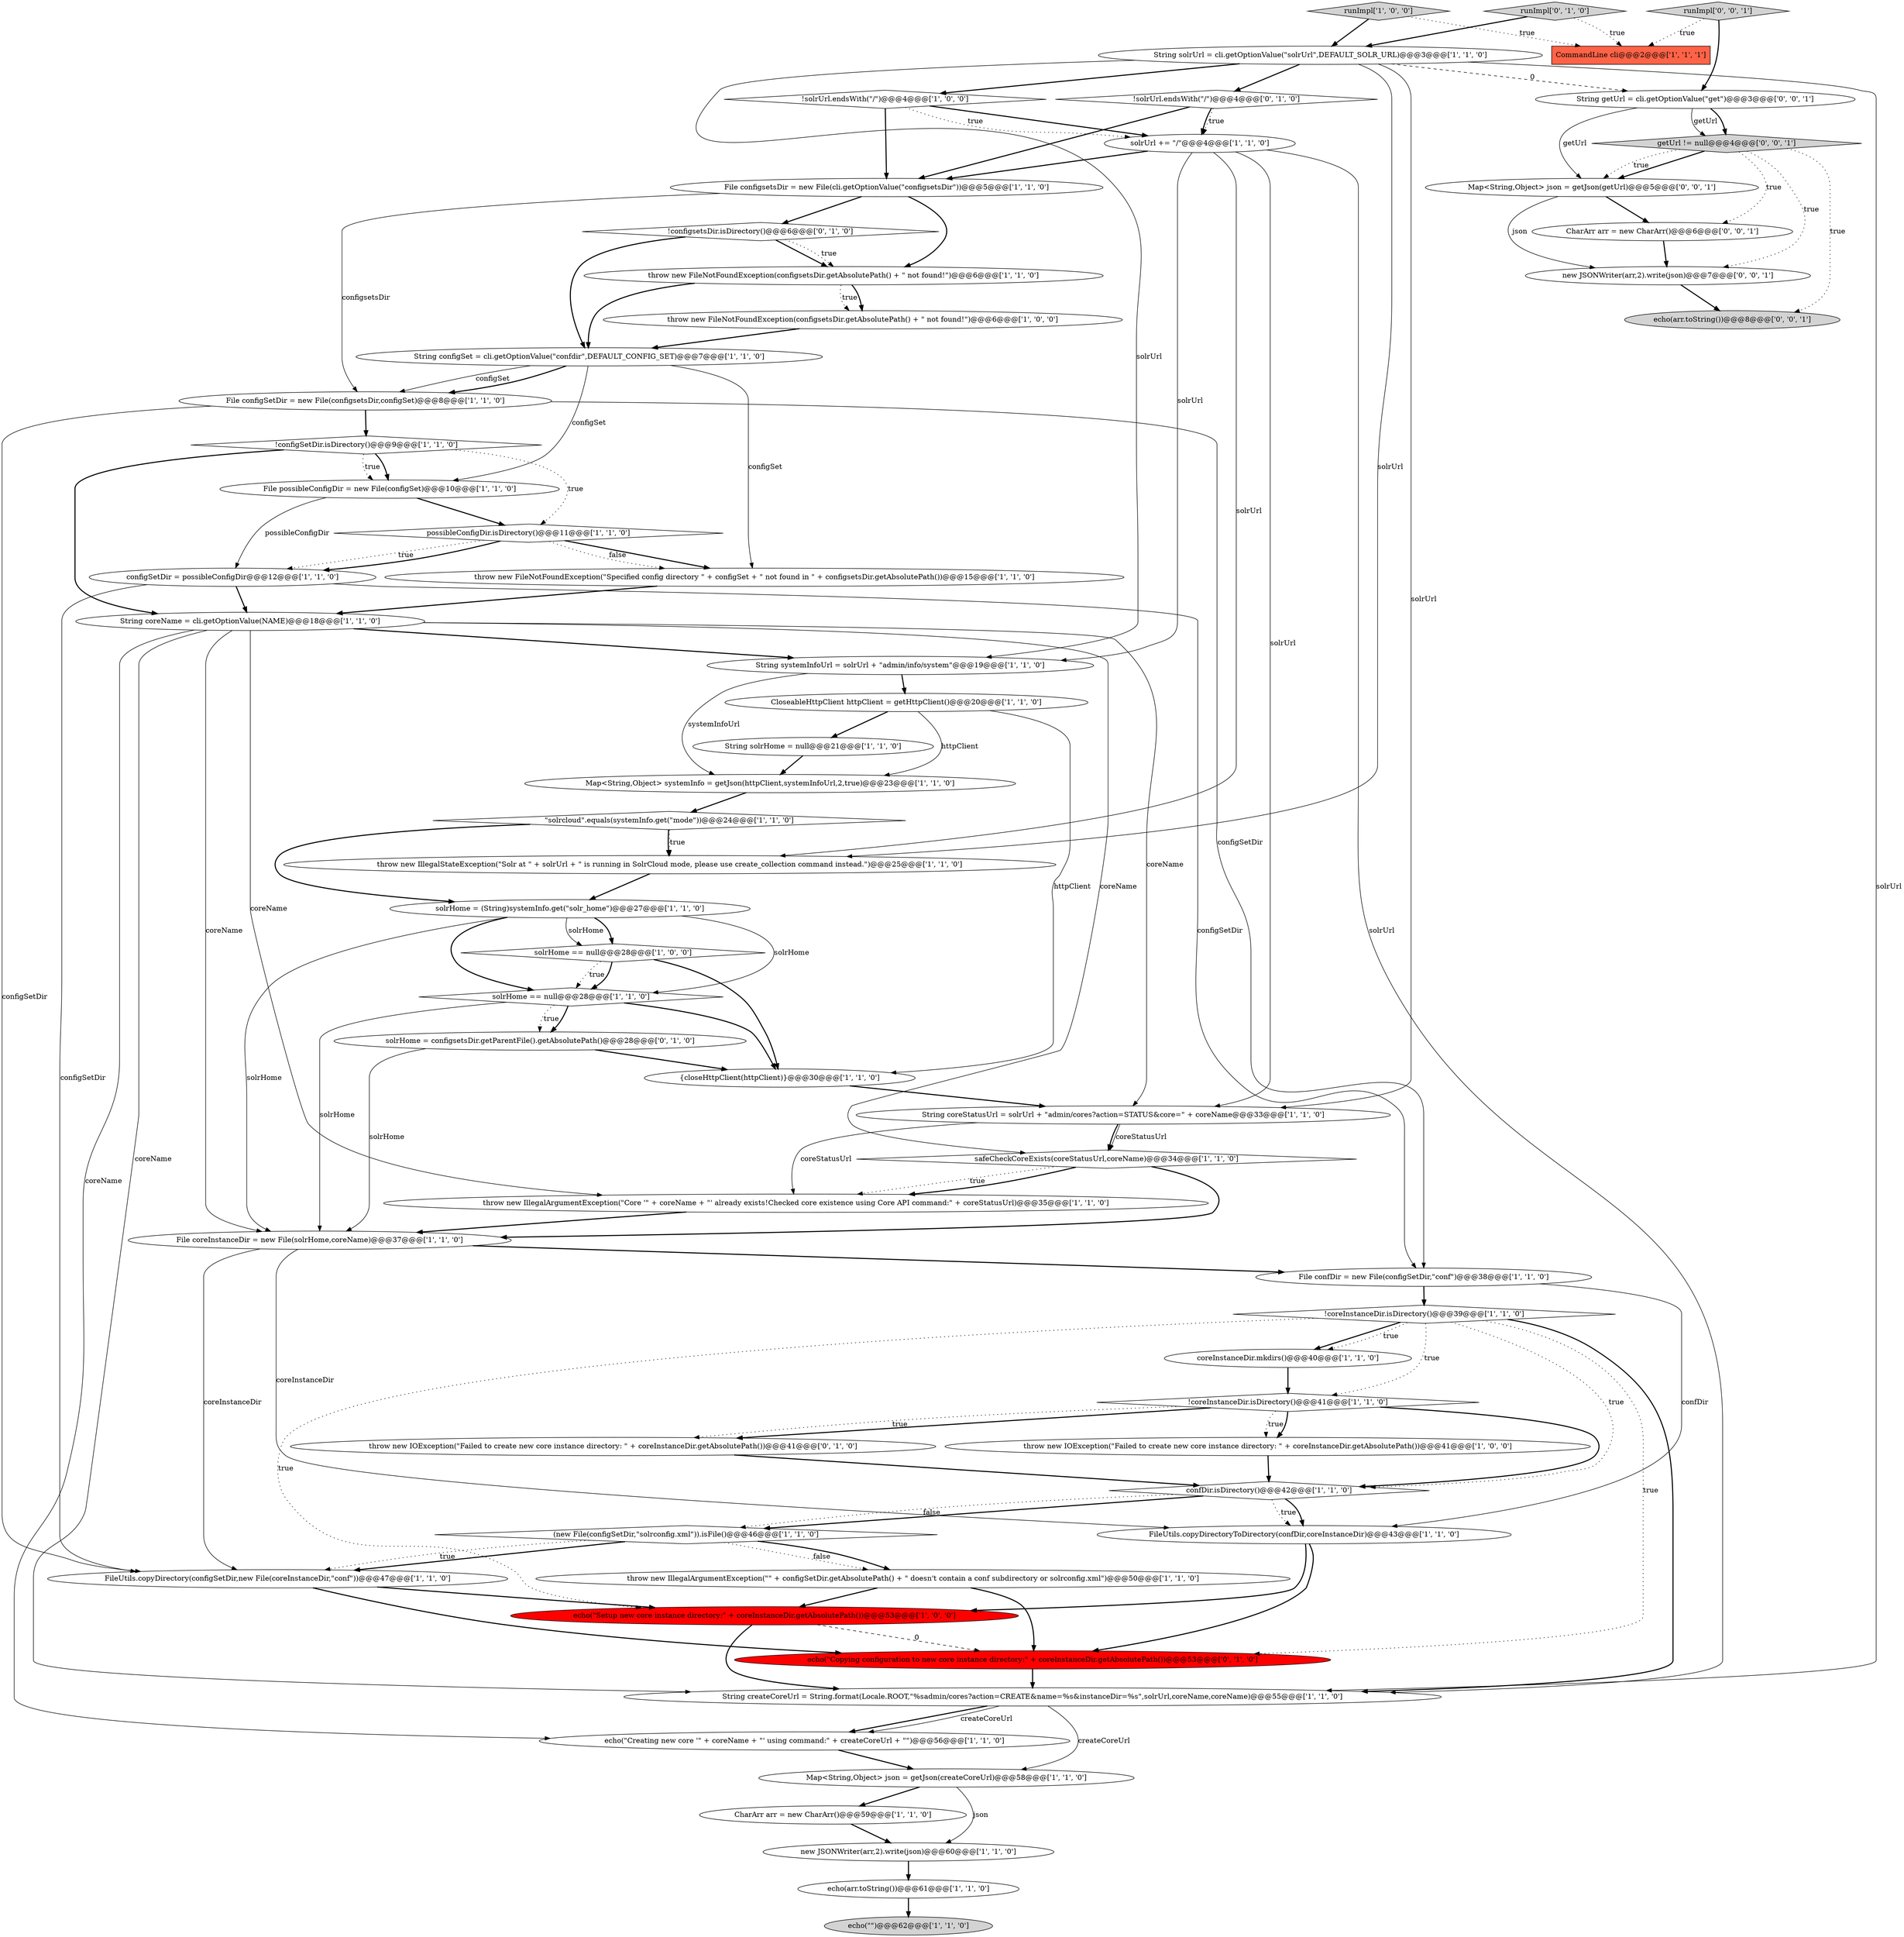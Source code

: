 digraph {
8 [style = filled, label = "CloseableHttpClient httpClient = getHttpClient()@@@20@@@['1', '1', '0']", fillcolor = white, shape = ellipse image = "AAA0AAABBB1BBB"];
56 [style = filled, label = "Map<String,Object> json = getJson(getUrl)@@@5@@@['0', '0', '1']", fillcolor = white, shape = ellipse image = "AAA0AAABBB3BBB"];
46 [style = filled, label = "CommandLine cli@@@2@@@['1', '1', '1']", fillcolor = tomato, shape = box image = "AAA0AAABBB1BBB"];
30 [style = filled, label = "coreInstanceDir.mkdirs()@@@40@@@['1', '1', '0']", fillcolor = white, shape = ellipse image = "AAA0AAABBB1BBB"];
47 [style = filled, label = "solrHome == null@@@28@@@['1', '1', '0']", fillcolor = white, shape = diamond image = "AAA0AAABBB1BBB"];
32 [style = filled, label = "throw new IllegalArgumentException(\"\" + configSetDir.getAbsolutePath() + \" doesn't contain a conf subdirectory or solrconfig.xml\")@@@50@@@['1', '1', '0']", fillcolor = white, shape = ellipse image = "AAA0AAABBB1BBB"];
24 [style = filled, label = "runImpl['1', '0', '0']", fillcolor = lightgray, shape = diamond image = "AAA0AAABBB1BBB"];
38 [style = filled, label = "echo(\"Setup new core instance directory:\" + coreInstanceDir.getAbsolutePath())@@@53@@@['1', '0', '0']", fillcolor = red, shape = ellipse image = "AAA1AAABBB1BBB"];
57 [style = filled, label = "new JSONWriter(arr,2).write(json)@@@7@@@['0', '0', '1']", fillcolor = white, shape = ellipse image = "AAA0AAABBB3BBB"];
29 [style = filled, label = "File confDir = new File(configSetDir,\"conf\")@@@38@@@['1', '1', '0']", fillcolor = white, shape = ellipse image = "AAA0AAABBB1BBB"];
55 [style = filled, label = "echo(arr.toString())@@@8@@@['0', '0', '1']", fillcolor = lightgray, shape = ellipse image = "AAA0AAABBB3BBB"];
16 [style = filled, label = "String solrUrl = cli.getOptionValue(\"solrUrl\",DEFAULT_SOLR_URL)@@@3@@@['1', '1', '0']", fillcolor = white, shape = ellipse image = "AAA0AAABBB1BBB"];
25 [style = filled, label = "solrHome == null@@@28@@@['1', '0', '0']", fillcolor = white, shape = diamond image = "AAA0AAABBB1BBB"];
6 [style = filled, label = "String createCoreUrl = String.format(Locale.ROOT,\"%sadmin/cores?action=CREATE&name=%s&instanceDir=%s\",solrUrl,coreName,coreName)@@@55@@@['1', '1', '0']", fillcolor = white, shape = ellipse image = "AAA0AAABBB1BBB"];
7 [style = filled, label = "new JSONWriter(arr,2).write(json)@@@60@@@['1', '1', '0']", fillcolor = white, shape = ellipse image = "AAA0AAABBB1BBB"];
42 [style = filled, label = "String configSet = cli.getOptionValue(\"confdir\",DEFAULT_CONFIG_SET)@@@7@@@['1', '1', '0']", fillcolor = white, shape = ellipse image = "AAA0AAABBB1BBB"];
28 [style = filled, label = "String solrHome = null@@@21@@@['1', '1', '0']", fillcolor = white, shape = ellipse image = "AAA0AAABBB1BBB"];
11 [style = filled, label = "throw new IllegalArgumentException(\"Core '\" + coreName + \"' already exists!Checked core existence using Core API command:\" + coreStatusUrl)@@@35@@@['1', '1', '0']", fillcolor = white, shape = ellipse image = "AAA0AAABBB1BBB"];
22 [style = filled, label = "File possibleConfigDir = new File(configSet)@@@10@@@['1', '1', '0']", fillcolor = white, shape = ellipse image = "AAA0AAABBB1BBB"];
34 [style = filled, label = "solrUrl += \"/\"@@@4@@@['1', '1', '0']", fillcolor = white, shape = ellipse image = "AAA0AAABBB1BBB"];
35 [style = filled, label = "throw new FileNotFoundException(\"Specified config directory \" + configSet + \" not found in \" + configsetsDir.getAbsolutePath())@@@15@@@['1', '1', '0']", fillcolor = white, shape = ellipse image = "AAA0AAABBB1BBB"];
20 [style = filled, label = "\"solrcloud\".equals(systemInfo.get(\"mode\"))@@@24@@@['1', '1', '0']", fillcolor = white, shape = diamond image = "AAA0AAABBB1BBB"];
0 [style = filled, label = "safeCheckCoreExists(coreStatusUrl,coreName)@@@34@@@['1', '1', '0']", fillcolor = white, shape = diamond image = "AAA0AAABBB1BBB"];
60 [style = filled, label = "CharArr arr = new CharArr()@@@6@@@['0', '0', '1']", fillcolor = white, shape = ellipse image = "AAA0AAABBB3BBB"];
13 [style = filled, label = "!configSetDir.isDirectory()@@@9@@@['1', '1', '0']", fillcolor = white, shape = diamond image = "AAA0AAABBB1BBB"];
58 [style = filled, label = "runImpl['0', '0', '1']", fillcolor = lightgray, shape = diamond image = "AAA0AAABBB3BBB"];
27 [style = filled, label = "String coreStatusUrl = solrUrl + \"admin/cores?action=STATUS&core=\" + coreName@@@33@@@['1', '1', '0']", fillcolor = white, shape = ellipse image = "AAA0AAABBB1BBB"];
10 [style = filled, label = "File configSetDir = new File(configsetsDir,configSet)@@@8@@@['1', '1', '0']", fillcolor = white, shape = ellipse image = "AAA0AAABBB1BBB"];
15 [style = filled, label = "String coreName = cli.getOptionValue(NAME)@@@18@@@['1', '1', '0']", fillcolor = white, shape = ellipse image = "AAA0AAABBB1BBB"];
26 [style = filled, label = "FileUtils.copyDirectoryToDirectory(confDir,coreInstanceDir)@@@43@@@['1', '1', '0']", fillcolor = white, shape = ellipse image = "AAA0AAABBB1BBB"];
51 [style = filled, label = "echo(\"Copying configuration to new core instance directory:\" + coreInstanceDir.getAbsolutePath())@@@53@@@['0', '1', '0']", fillcolor = red, shape = ellipse image = "AAA1AAABBB2BBB"];
9 [style = filled, label = "String systemInfoUrl = solrUrl + \"admin/info/system\"@@@19@@@['1', '1', '0']", fillcolor = white, shape = ellipse image = "AAA0AAABBB1BBB"];
36 [style = filled, label = "(new File(configSetDir,\"solrconfig.xml\")).isFile()@@@46@@@['1', '1', '0']", fillcolor = white, shape = diamond image = "AAA0AAABBB1BBB"];
41 [style = filled, label = "Map<String,Object> systemInfo = getJson(httpClient,systemInfoUrl,2,true)@@@23@@@['1', '1', '0']", fillcolor = white, shape = ellipse image = "AAA0AAABBB1BBB"];
17 [style = filled, label = "File configsetsDir = new File(cli.getOptionValue(\"configsetsDir\"))@@@5@@@['1', '1', '0']", fillcolor = white, shape = ellipse image = "AAA0AAABBB1BBB"];
5 [style = filled, label = "FileUtils.copyDirectory(configSetDir,new File(coreInstanceDir,\"conf\"))@@@47@@@['1', '1', '0']", fillcolor = white, shape = ellipse image = "AAA0AAABBB1BBB"];
49 [style = filled, label = "!solrUrl.endsWith(\"/\")@@@4@@@['0', '1', '0']", fillcolor = white, shape = diamond image = "AAA0AAABBB2BBB"];
59 [style = filled, label = "String getUrl = cli.getOptionValue(\"get\")@@@3@@@['0', '0', '1']", fillcolor = white, shape = ellipse image = "AAA0AAABBB3BBB"];
21 [style = filled, label = "!coreInstanceDir.isDirectory()@@@41@@@['1', '1', '0']", fillcolor = white, shape = diamond image = "AAA0AAABBB1BBB"];
19 [style = filled, label = "throw new FileNotFoundException(configsetsDir.getAbsolutePath() + \" not found!\")@@@6@@@['1', '0', '0']", fillcolor = white, shape = ellipse image = "AAA0AAABBB1BBB"];
45 [style = filled, label = "solrHome = (String)systemInfo.get(\"solr_home\")@@@27@@@['1', '1', '0']", fillcolor = white, shape = ellipse image = "AAA0AAABBB1BBB"];
2 [style = filled, label = "{closeHttpClient(httpClient)}@@@30@@@['1', '1', '0']", fillcolor = white, shape = ellipse image = "AAA0AAABBB1BBB"];
3 [style = filled, label = "!coreInstanceDir.isDirectory()@@@39@@@['1', '1', '0']", fillcolor = white, shape = diamond image = "AAA0AAABBB1BBB"];
37 [style = filled, label = "File coreInstanceDir = new File(solrHome,coreName)@@@37@@@['1', '1', '0']", fillcolor = white, shape = ellipse image = "AAA0AAABBB1BBB"];
50 [style = filled, label = "!configsetsDir.isDirectory()@@@6@@@['0', '1', '0']", fillcolor = white, shape = diamond image = "AAA0AAABBB2BBB"];
40 [style = filled, label = "echo(\"\")@@@62@@@['1', '1', '0']", fillcolor = lightgray, shape = ellipse image = "AAA0AAABBB1BBB"];
44 [style = filled, label = "CharArr arr = new CharArr()@@@59@@@['1', '1', '0']", fillcolor = white, shape = ellipse image = "AAA0AAABBB1BBB"];
12 [style = filled, label = "throw new IOException(\"Failed to create new core instance directory: \" + coreInstanceDir.getAbsolutePath())@@@41@@@['1', '0', '0']", fillcolor = white, shape = ellipse image = "AAA0AAABBB1BBB"];
39 [style = filled, label = "echo(arr.toString())@@@61@@@['1', '1', '0']", fillcolor = white, shape = ellipse image = "AAA0AAABBB1BBB"];
43 [style = filled, label = "echo(\"Creating new core '\" + coreName + \"' using command:\" + createCoreUrl + \"\")@@@56@@@['1', '1', '0']", fillcolor = white, shape = ellipse image = "AAA0AAABBB1BBB"];
54 [style = filled, label = "getUrl != null@@@4@@@['0', '0', '1']", fillcolor = lightgray, shape = diamond image = "AAA0AAABBB3BBB"];
1 [style = filled, label = "throw new IllegalStateException(\"Solr at \" + solrUrl + \" is running in SolrCloud mode, please use create_collection command instead.\")@@@25@@@['1', '1', '0']", fillcolor = white, shape = ellipse image = "AAA0AAABBB1BBB"];
53 [style = filled, label = "solrHome = configsetsDir.getParentFile().getAbsolutePath()@@@28@@@['0', '1', '0']", fillcolor = white, shape = ellipse image = "AAA0AAABBB2BBB"];
33 [style = filled, label = "confDir.isDirectory()@@@42@@@['1', '1', '0']", fillcolor = white, shape = diamond image = "AAA0AAABBB1BBB"];
18 [style = filled, label = "Map<String,Object> json = getJson(createCoreUrl)@@@58@@@['1', '1', '0']", fillcolor = white, shape = ellipse image = "AAA0AAABBB1BBB"];
52 [style = filled, label = "runImpl['0', '1', '0']", fillcolor = lightgray, shape = diamond image = "AAA0AAABBB2BBB"];
4 [style = filled, label = "configSetDir = possibleConfigDir@@@12@@@['1', '1', '0']", fillcolor = white, shape = ellipse image = "AAA0AAABBB1BBB"];
23 [style = filled, label = "throw new FileNotFoundException(configsetsDir.getAbsolutePath() + \" not found!\")@@@6@@@['1', '1', '0']", fillcolor = white, shape = ellipse image = "AAA0AAABBB1BBB"];
14 [style = filled, label = "possibleConfigDir.isDirectory()@@@11@@@['1', '1', '0']", fillcolor = white, shape = diamond image = "AAA0AAABBB1BBB"];
48 [style = filled, label = "throw new IOException(\"Failed to create new core instance directory: \" + coreInstanceDir.getAbsolutePath())@@@41@@@['0', '1', '0']", fillcolor = white, shape = ellipse image = "AAA0AAABBB2BBB"];
31 [style = filled, label = "!solrUrl.endsWith(\"/\")@@@4@@@['1', '0', '0']", fillcolor = white, shape = diamond image = "AAA0AAABBB1BBB"];
21->12 [style = dotted, label="true"];
6->43 [style = bold, label=""];
54->56 [style = bold, label=""];
22->4 [style = solid, label="possibleConfigDir"];
14->35 [style = bold, label=""];
29->26 [style = solid, label="confDir"];
49->34 [style = dotted, label="true"];
4->15 [style = bold, label=""];
34->9 [style = solid, label="solrUrl"];
3->33 [style = dotted, label="true"];
44->7 [style = bold, label=""];
21->48 [style = bold, label=""];
34->27 [style = solid, label="solrUrl"];
43->18 [style = bold, label=""];
34->6 [style = solid, label="solrUrl"];
41->20 [style = bold, label=""];
5->38 [style = bold, label=""];
33->26 [style = dotted, label="true"];
47->53 [style = dotted, label="true"];
26->51 [style = bold, label=""];
17->10 [style = solid, label="configsetsDir"];
18->44 [style = bold, label=""];
45->25 [style = bold, label=""];
16->9 [style = solid, label="solrUrl"];
54->56 [style = dotted, label="true"];
16->49 [style = bold, label=""];
4->29 [style = solid, label="configSetDir"];
59->56 [style = solid, label="getUrl"];
52->46 [style = dotted, label="true"];
34->17 [style = bold, label=""];
31->34 [style = dotted, label="true"];
25->47 [style = dotted, label="true"];
58->59 [style = bold, label=""];
15->43 [style = solid, label="coreName"];
13->22 [style = bold, label=""];
45->37 [style = solid, label="solrHome"];
3->30 [style = bold, label=""];
0->11 [style = dotted, label="true"];
45->25 [style = solid, label="solrHome"];
20->45 [style = bold, label=""];
59->54 [style = bold, label=""];
56->57 [style = solid, label="json"];
59->54 [style = solid, label="getUrl"];
19->42 [style = bold, label=""];
47->53 [style = bold, label=""];
8->28 [style = bold, label=""];
18->7 [style = solid, label="json"];
45->47 [style = solid, label="solrHome"];
25->47 [style = bold, label=""];
50->23 [style = bold, label=""];
27->0 [style = bold, label=""];
57->55 [style = bold, label=""];
4->5 [style = solid, label="configSetDir"];
16->27 [style = solid, label="solrUrl"];
37->29 [style = bold, label=""];
11->37 [style = bold, label=""];
8->2 [style = solid, label="httpClient"];
3->30 [style = dotted, label="true"];
23->19 [style = dotted, label="true"];
9->8 [style = bold, label=""];
25->2 [style = bold, label=""];
38->6 [style = bold, label=""];
21->48 [style = dotted, label="true"];
60->57 [style = bold, label=""];
3->51 [style = dotted, label="true"];
13->22 [style = dotted, label="true"];
15->9 [style = bold, label=""];
36->32 [style = dotted, label="false"];
54->60 [style = dotted, label="true"];
33->36 [style = bold, label=""];
47->2 [style = bold, label=""];
38->51 [style = dashed, label="0"];
12->33 [style = bold, label=""];
48->33 [style = bold, label=""];
2->27 [style = bold, label=""];
10->29 [style = solid, label="configSetDir"];
6->43 [style = solid, label="createCoreUrl"];
49->17 [style = bold, label=""];
13->15 [style = bold, label=""];
6->18 [style = solid, label="createCoreUrl"];
22->14 [style = bold, label=""];
14->4 [style = dotted, label="true"];
1->45 [style = bold, label=""];
32->51 [style = bold, label=""];
14->4 [style = bold, label=""];
50->23 [style = dotted, label="true"];
16->6 [style = solid, label="solrUrl"];
35->15 [style = bold, label=""];
56->60 [style = bold, label=""];
54->57 [style = dotted, label="true"];
0->11 [style = bold, label=""];
3->6 [style = bold, label=""];
16->59 [style = dashed, label="0"];
51->6 [style = bold, label=""];
15->6 [style = solid, label="coreName"];
20->1 [style = bold, label=""];
16->1 [style = solid, label="solrUrl"];
17->23 [style = bold, label=""];
31->34 [style = bold, label=""];
28->41 [style = bold, label=""];
33->26 [style = bold, label=""];
23->42 [style = bold, label=""];
21->12 [style = bold, label=""];
42->35 [style = solid, label="configSet"];
8->41 [style = solid, label="httpClient"];
58->46 [style = dotted, label="true"];
30->21 [style = bold, label=""];
17->50 [style = bold, label=""];
53->37 [style = solid, label="solrHome"];
20->1 [style = dotted, label="true"];
52->16 [style = bold, label=""];
10->13 [style = bold, label=""];
50->42 [style = bold, label=""];
7->39 [style = bold, label=""];
3->21 [style = dotted, label="true"];
3->38 [style = dotted, label="true"];
16->31 [style = bold, label=""];
39->40 [style = bold, label=""];
23->19 [style = bold, label=""];
42->22 [style = solid, label="configSet"];
10->5 [style = solid, label="configSetDir"];
33->36 [style = dotted, label="false"];
37->5 [style = solid, label="coreInstanceDir"];
36->5 [style = bold, label=""];
14->35 [style = dotted, label="false"];
24->46 [style = dotted, label="true"];
31->17 [style = bold, label=""];
42->10 [style = solid, label="configSet"];
15->37 [style = solid, label="coreName"];
13->14 [style = dotted, label="true"];
15->27 [style = solid, label="coreName"];
5->51 [style = bold, label=""];
0->37 [style = bold, label=""];
15->11 [style = solid, label="coreName"];
47->37 [style = solid, label="solrHome"];
27->11 [style = solid, label="coreStatusUrl"];
21->33 [style = bold, label=""];
29->3 [style = bold, label=""];
36->32 [style = bold, label=""];
49->34 [style = bold, label=""];
37->26 [style = solid, label="coreInstanceDir"];
53->2 [style = bold, label=""];
27->0 [style = solid, label="coreStatusUrl"];
26->38 [style = bold, label=""];
32->38 [style = bold, label=""];
24->16 [style = bold, label=""];
42->10 [style = bold, label=""];
45->47 [style = bold, label=""];
54->55 [style = dotted, label="true"];
36->5 [style = dotted, label="true"];
34->1 [style = solid, label="solrUrl"];
9->41 [style = solid, label="systemInfoUrl"];
15->0 [style = solid, label="coreName"];
}
